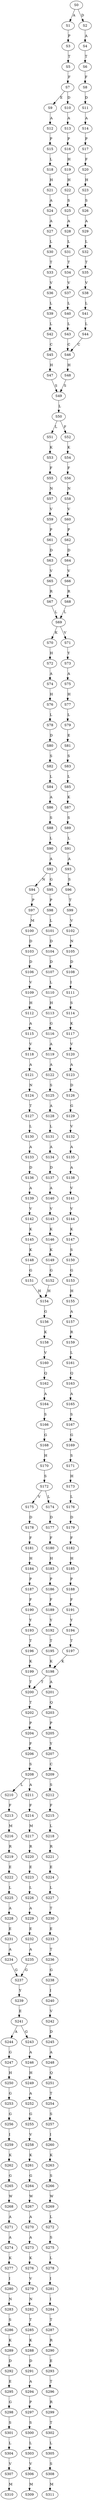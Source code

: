 strict digraph  {
	S0 -> S1 [ label = A ];
	S0 -> S2 [ label = D ];
	S1 -> S3 [ label = P ];
	S2 -> S4 [ label = A ];
	S3 -> S5 [ label = T ];
	S4 -> S6 [ label = T ];
	S5 -> S7 [ label = F ];
	S6 -> S8 [ label = F ];
	S7 -> S9 [ label = E ];
	S7 -> S10 [ label = D ];
	S8 -> S11 [ label = D ];
	S9 -> S12 [ label = A ];
	S10 -> S13 [ label = A ];
	S11 -> S14 [ label = A ];
	S12 -> S15 [ label = P ];
	S13 -> S16 [ label = P ];
	S14 -> S17 [ label = P ];
	S15 -> S18 [ label = L ];
	S16 -> S19 [ label = H ];
	S17 -> S20 [ label = F ];
	S18 -> S21 [ label = H ];
	S19 -> S22 [ label = H ];
	S20 -> S23 [ label = H ];
	S21 -> S24 [ label = A ];
	S22 -> S25 [ label = S ];
	S23 -> S26 [ label = S ];
	S24 -> S27 [ label = A ];
	S25 -> S28 [ label = A ];
	S26 -> S29 [ label = A ];
	S27 -> S30 [ label = L ];
	S28 -> S31 [ label = L ];
	S29 -> S32 [ label = L ];
	S30 -> S33 [ label = T ];
	S31 -> S34 [ label = T ];
	S32 -> S35 [ label = T ];
	S33 -> S36 [ label = V ];
	S34 -> S37 [ label = V ];
	S35 -> S38 [ label = V ];
	S36 -> S39 [ label = L ];
	S37 -> S40 [ label = L ];
	S38 -> S41 [ label = L ];
	S39 -> S42 [ label = L ];
	S40 -> S43 [ label = L ];
	S41 -> S44 [ label = L ];
	S42 -> S45 [ label = C ];
	S43 -> S46 [ label = C ];
	S44 -> S46 [ label = C ];
	S45 -> S47 [ label = H ];
	S46 -> S48 [ label = H ];
	S47 -> S49 [ label = S ];
	S48 -> S49 [ label = S ];
	S49 -> S50 [ label = L ];
	S50 -> S51 [ label = L ];
	S50 -> S52 [ label = F ];
	S51 -> S53 [ label = K ];
	S52 -> S54 [ label = K ];
	S53 -> S55 [ label = F ];
	S54 -> S56 [ label = F ];
	S55 -> S57 [ label = N ];
	S56 -> S58 [ label = N ];
	S57 -> S59 [ label = V ];
	S58 -> S60 [ label = V ];
	S59 -> S61 [ label = P ];
	S60 -> S62 [ label = P ];
	S61 -> S63 [ label = D ];
	S62 -> S64 [ label = D ];
	S63 -> S65 [ label = V ];
	S64 -> S66 [ label = V ];
	S65 -> S67 [ label = R ];
	S66 -> S68 [ label = R ];
	S67 -> S69 [ label = L ];
	S68 -> S69 [ label = L ];
	S69 -> S70 [ label = K ];
	S69 -> S71 [ label = V ];
	S70 -> S72 [ label = H ];
	S71 -> S73 [ label = Y ];
	S72 -> S74 [ label = A ];
	S73 -> S75 [ label = A ];
	S74 -> S76 [ label = H ];
	S75 -> S77 [ label = H ];
	S76 -> S78 [ label = L ];
	S77 -> S79 [ label = L ];
	S78 -> S80 [ label = D ];
	S79 -> S81 [ label = E ];
	S80 -> S82 [ label = S ];
	S81 -> S83 [ label = S ];
	S82 -> S84 [ label = L ];
	S83 -> S85 [ label = L ];
	S84 -> S86 [ label = A ];
	S85 -> S87 [ label = K ];
	S86 -> S88 [ label = S ];
	S87 -> S89 [ label = S ];
	S88 -> S90 [ label = L ];
	S89 -> S91 [ label = L ];
	S90 -> S92 [ label = A ];
	S91 -> S93 [ label = A ];
	S92 -> S94 [ label = N ];
	S92 -> S95 [ label = G ];
	S93 -> S96 [ label = S ];
	S94 -> S97 [ label = P ];
	S95 -> S98 [ label = P ];
	S96 -> S99 [ label = T ];
	S97 -> S100 [ label = M ];
	S98 -> S101 [ label = L ];
	S99 -> S102 [ label = V ];
	S100 -> S103 [ label = D ];
	S101 -> S104 [ label = D ];
	S102 -> S105 [ label = N ];
	S103 -> S106 [ label = D ];
	S104 -> S107 [ label = D ];
	S105 -> S108 [ label = D ];
	S106 -> S109 [ label = V ];
	S107 -> S110 [ label = L ];
	S108 -> S111 [ label = I ];
	S109 -> S112 [ label = H ];
	S110 -> S113 [ label = H ];
	S111 -> S114 [ label = S ];
	S112 -> S115 [ label = A ];
	S113 -> S116 [ label = G ];
	S114 -> S117 [ label = K ];
	S115 -> S118 [ label = V ];
	S116 -> S119 [ label = A ];
	S117 -> S120 [ label = V ];
	S118 -> S121 [ label = A ];
	S119 -> S122 [ label = A ];
	S120 -> S123 [ label = A ];
	S121 -> S124 [ label = N ];
	S122 -> S125 [ label = S ];
	S123 -> S126 [ label = D ];
	S124 -> S127 [ label = T ];
	S125 -> S128 [ label = A ];
	S126 -> S129 [ label = G ];
	S127 -> S130 [ label = L ];
	S128 -> S131 [ label = L ];
	S129 -> S132 [ label = V ];
	S130 -> S133 [ label = A ];
	S131 -> S134 [ label = A ];
	S132 -> S135 [ label = A ];
	S133 -> S136 [ label = D ];
	S134 -> S137 [ label = D ];
	S135 -> S138 [ label = A ];
	S136 -> S139 [ label = A ];
	S137 -> S140 [ label = A ];
	S138 -> S141 [ label = V ];
	S139 -> S142 [ label = V ];
	S140 -> S143 [ label = V ];
	S141 -> S144 [ label = V ];
	S142 -> S145 [ label = K ];
	S143 -> S146 [ label = K ];
	S144 -> S147 [ label = K ];
	S145 -> S148 [ label = K ];
	S146 -> S149 [ label = K ];
	S147 -> S150 [ label = S ];
	S148 -> S151 [ label = G ];
	S149 -> S152 [ label = G ];
	S150 -> S153 [ label = G ];
	S151 -> S154 [ label = H ];
	S152 -> S154 [ label = H ];
	S153 -> S155 [ label = H ];
	S154 -> S156 [ label = G ];
	S155 -> S157 [ label = A ];
	S156 -> S158 [ label = K ];
	S157 -> S159 [ label = R ];
	S158 -> S160 [ label = V ];
	S159 -> S161 [ label = L ];
	S160 -> S162 [ label = Q ];
	S161 -> S163 [ label = Q ];
	S162 -> S164 [ label = A ];
	S163 -> S165 [ label = A ];
	S164 -> S166 [ label = S ];
	S165 -> S167 [ label = S ];
	S166 -> S168 [ label = G ];
	S167 -> S169 [ label = G ];
	S168 -> S170 [ label = H ];
	S169 -> S171 [ label = S ];
	S170 -> S172 [ label = S ];
	S171 -> S173 [ label = H ];
	S172 -> S174 [ label = L ];
	S172 -> S175 [ label = V ];
	S173 -> S176 [ label = L ];
	S174 -> S177 [ label = D ];
	S175 -> S178 [ label = D ];
	S176 -> S179 [ label = D ];
	S177 -> S180 [ label = F ];
	S178 -> S181 [ label = F ];
	S179 -> S182 [ label = F ];
	S180 -> S183 [ label = H ];
	S181 -> S184 [ label = H ];
	S182 -> S185 [ label = H ];
	S183 -> S186 [ label = P ];
	S184 -> S187 [ label = P ];
	S185 -> S188 [ label = P ];
	S186 -> S189 [ label = F ];
	S187 -> S190 [ label = F ];
	S188 -> S191 [ label = F ];
	S189 -> S192 [ label = Y ];
	S190 -> S193 [ label = Y ];
	S191 -> S194 [ label = Y ];
	S192 -> S195 [ label = T ];
	S193 -> S196 [ label = T ];
	S194 -> S197 [ label = T ];
	S195 -> S198 [ label = K ];
	S196 -> S199 [ label = K ];
	S197 -> S198 [ label = K ];
	S198 -> S200 [ label = T ];
	S198 -> S201 [ label = A ];
	S199 -> S200 [ label = T ];
	S200 -> S202 [ label = T ];
	S201 -> S203 [ label = Q ];
	S202 -> S204 [ label = P ];
	S203 -> S205 [ label = P ];
	S204 -> S206 [ label = F ];
	S205 -> S207 [ label = Y ];
	S206 -> S208 [ label = S ];
	S207 -> S209 [ label = C ];
	S208 -> S210 [ label = L ];
	S208 -> S211 [ label = A ];
	S209 -> S212 [ label = S ];
	S210 -> S213 [ label = F ];
	S211 -> S214 [ label = F ];
	S212 -> S215 [ label = F ];
	S213 -> S216 [ label = M ];
	S214 -> S217 [ label = M ];
	S215 -> S218 [ label = L ];
	S216 -> S219 [ label = R ];
	S217 -> S220 [ label = R ];
	S218 -> S221 [ label = R ];
	S219 -> S222 [ label = E ];
	S220 -> S223 [ label = E ];
	S221 -> S224 [ label = E ];
	S222 -> S225 [ label = L ];
	S223 -> S226 [ label = L ];
	S224 -> S227 [ label = L ];
	S225 -> S228 [ label = A ];
	S226 -> S229 [ label = A ];
	S227 -> S230 [ label = T ];
	S228 -> S231 [ label = E ];
	S229 -> S232 [ label = E ];
	S230 -> S233 [ label = E ];
	S231 -> S234 [ label = A ];
	S232 -> S235 [ label = A ];
	S233 -> S236 [ label = T ];
	S234 -> S237 [ label = G ];
	S235 -> S237 [ label = G ];
	S236 -> S238 [ label = G ];
	S237 -> S239 [ label = Y ];
	S238 -> S240 [ label = I ];
	S239 -> S241 [ label = E ];
	S240 -> S242 [ label = V ];
	S241 -> S243 [ label = G ];
	S241 -> S244 [ label = A ];
	S242 -> S245 [ label = D ];
	S243 -> S246 [ label = A ];
	S244 -> S247 [ label = G ];
	S245 -> S248 [ label = A ];
	S246 -> S249 [ label = H ];
	S247 -> S250 [ label = H ];
	S248 -> S251 [ label = Q ];
	S249 -> S252 [ label = A ];
	S250 -> S253 [ label = G ];
	S251 -> S254 [ label = T ];
	S252 -> S255 [ label = G ];
	S253 -> S256 [ label = G ];
	S254 -> S257 [ label = S ];
	S255 -> S258 [ label = V ];
	S256 -> S259 [ label = I ];
	S257 -> S260 [ label = I ];
	S258 -> S261 [ label = K ];
	S259 -> S262 [ label = K ];
	S260 -> S263 [ label = K ];
	S261 -> S264 [ label = G ];
	S262 -> S265 [ label = G ];
	S263 -> S266 [ label = S ];
	S264 -> S267 [ label = W ];
	S265 -> S268 [ label = W ];
	S266 -> S269 [ label = W ];
	S267 -> S270 [ label = A ];
	S268 -> S271 [ label = A ];
	S269 -> S272 [ label = L ];
	S270 -> S273 [ label = A ];
	S271 -> S274 [ label = A ];
	S272 -> S275 [ label = S ];
	S273 -> S276 [ label = K ];
	S274 -> S277 [ label = K ];
	S275 -> S278 [ label = L ];
	S276 -> S279 [ label = V ];
	S277 -> S280 [ label = I ];
	S278 -> S281 [ label = I ];
	S279 -> S282 [ label = N ];
	S280 -> S283 [ label = N ];
	S281 -> S284 [ label = I ];
	S282 -> S285 [ label = T ];
	S283 -> S286 [ label = S ];
	S284 -> S287 [ label = T ];
	S285 -> S288 [ label = K ];
	S286 -> S289 [ label = K ];
	S287 -> S290 [ label = R ];
	S288 -> S291 [ label = D ];
	S289 -> S292 [ label = D ];
	S290 -> S293 [ label = E ];
	S291 -> S294 [ label = A ];
	S292 -> S295 [ label = E ];
	S293 -> S296 [ label = T ];
	S294 -> S297 [ label = P ];
	S295 -> S298 [ label = G ];
	S296 -> S299 [ label = R ];
	S297 -> S300 [ label = S ];
	S298 -> S301 [ label = S ];
	S299 -> S302 [ label = T ];
	S300 -> S303 [ label = L ];
	S301 -> S304 [ label = L ];
	S302 -> S305 [ label = L ];
	S303 -> S306 [ label = V ];
	S304 -> S307 [ label = V ];
	S305 -> S308 [ label = S ];
	S306 -> S309 [ label = M ];
	S307 -> S310 [ label = M ];
	S308 -> S311 [ label = M ];
}
